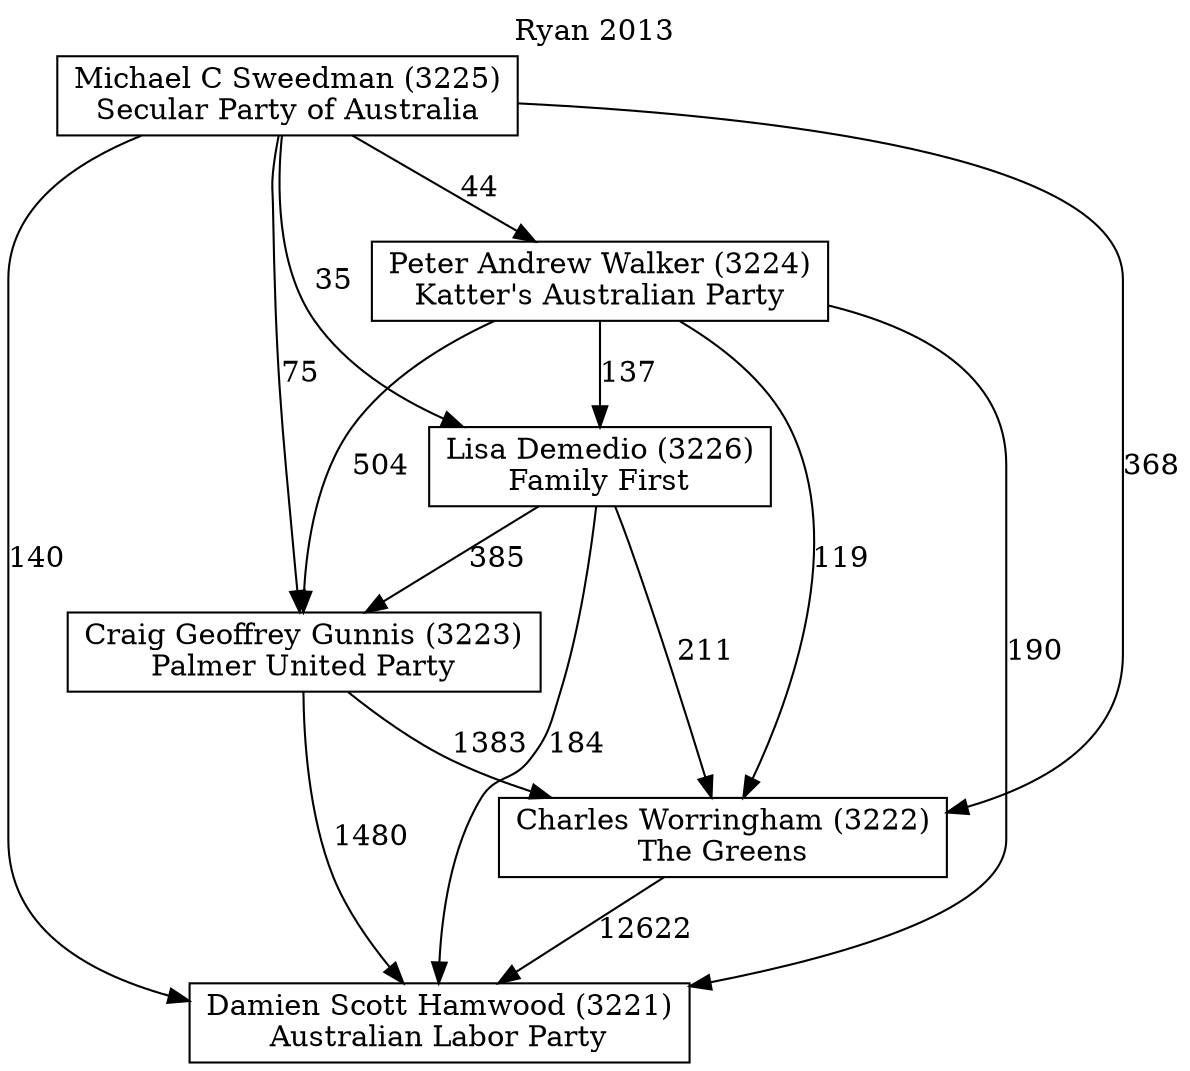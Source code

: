 // House preference flow
digraph "Damien Scott Hamwood (3221)_Ryan_2013" {
	graph [label="Ryan 2013" labelloc=t mclimit=10]
	node [shape=box]
	"Damien Scott Hamwood (3221)" [label="Damien Scott Hamwood (3221)
Australian Labor Party"]
	"Charles Worringham (3222)" [label="Charles Worringham (3222)
The Greens"]
	"Craig Geoffrey Gunnis (3223)" [label="Craig Geoffrey Gunnis (3223)
Palmer United Party"]
	"Lisa Demedio (3226)" [label="Lisa Demedio (3226)
Family First"]
	"Peter Andrew Walker (3224)" [label="Peter Andrew Walker (3224)
Katter's Australian Party"]
	"Michael C Sweedman (3225)" [label="Michael C Sweedman (3225)
Secular Party of Australia"]
	"Charles Worringham (3222)" -> "Damien Scott Hamwood (3221)" [label=12622]
	"Craig Geoffrey Gunnis (3223)" -> "Charles Worringham (3222)" [label=1383]
	"Lisa Demedio (3226)" -> "Craig Geoffrey Gunnis (3223)" [label=385]
	"Peter Andrew Walker (3224)" -> "Lisa Demedio (3226)" [label=137]
	"Michael C Sweedman (3225)" -> "Peter Andrew Walker (3224)" [label=44]
	"Craig Geoffrey Gunnis (3223)" -> "Damien Scott Hamwood (3221)" [label=1480]
	"Lisa Demedio (3226)" -> "Damien Scott Hamwood (3221)" [label=184]
	"Peter Andrew Walker (3224)" -> "Damien Scott Hamwood (3221)" [label=190]
	"Michael C Sweedman (3225)" -> "Damien Scott Hamwood (3221)" [label=140]
	"Michael C Sweedman (3225)" -> "Lisa Demedio (3226)" [label=35]
	"Peter Andrew Walker (3224)" -> "Craig Geoffrey Gunnis (3223)" [label=504]
	"Michael C Sweedman (3225)" -> "Craig Geoffrey Gunnis (3223)" [label=75]
	"Lisa Demedio (3226)" -> "Charles Worringham (3222)" [label=211]
	"Peter Andrew Walker (3224)" -> "Charles Worringham (3222)" [label=119]
	"Michael C Sweedman (3225)" -> "Charles Worringham (3222)" [label=368]
}
